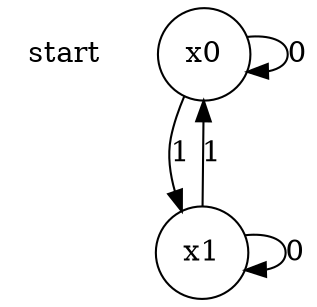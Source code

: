 digraph automaton2 {
	node [shape=none]; start;
	node [shape=doublecircle];
	node [shape=circle];
	x0 -> x0 [label=0];
	x0 -> x1 [label=1];
	x1 -> x0 [label=1];
	x1 -> x1 [label=0];
}
